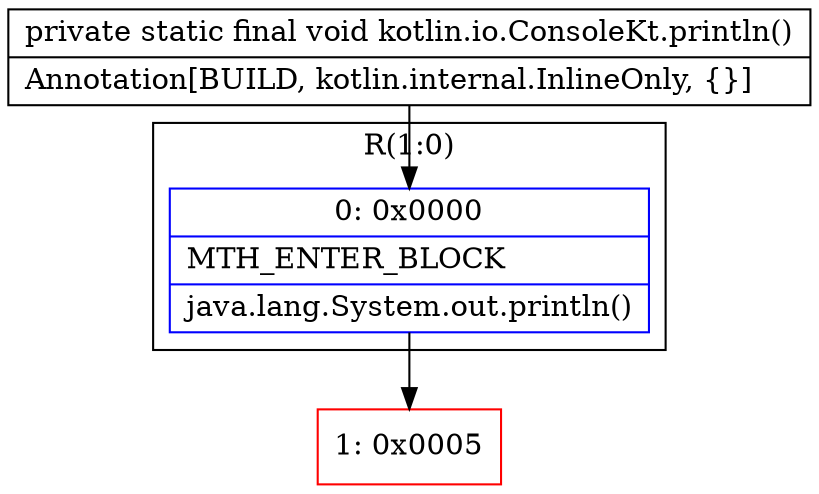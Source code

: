 digraph "CFG forkotlin.io.ConsoleKt.println()V" {
subgraph cluster_Region_778350536 {
label = "R(1:0)";
node [shape=record,color=blue];
Node_0 [shape=record,label="{0\:\ 0x0000|MTH_ENTER_BLOCK\l|java.lang.System.out.println()\l}"];
}
Node_1 [shape=record,color=red,label="{1\:\ 0x0005}"];
MethodNode[shape=record,label="{private static final void kotlin.io.ConsoleKt.println()  | Annotation[BUILD, kotlin.internal.InlineOnly, \{\}]\l}"];
MethodNode -> Node_0;
Node_0 -> Node_1;
}

